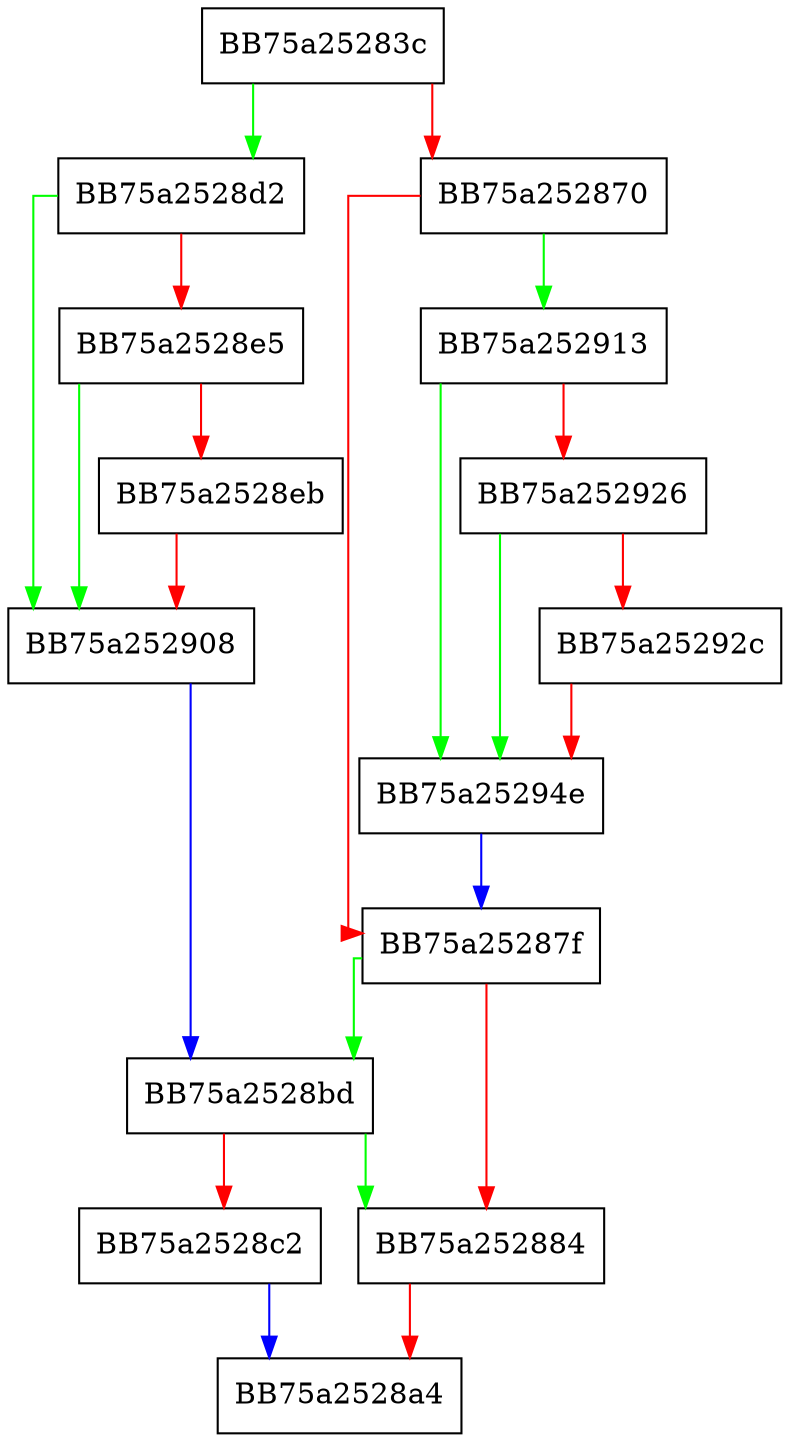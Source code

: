 digraph SetIOMode {
  node [shape="box"];
  graph [splines=ortho];
  BB75a25283c -> BB75a2528d2 [color="green"];
  BB75a25283c -> BB75a252870 [color="red"];
  BB75a252870 -> BB75a252913 [color="green"];
  BB75a252870 -> BB75a25287f [color="red"];
  BB75a25287f -> BB75a2528bd [color="green"];
  BB75a25287f -> BB75a252884 [color="red"];
  BB75a252884 -> BB75a2528a4 [color="red"];
  BB75a2528bd -> BB75a252884 [color="green"];
  BB75a2528bd -> BB75a2528c2 [color="red"];
  BB75a2528c2 -> BB75a2528a4 [color="blue"];
  BB75a2528d2 -> BB75a252908 [color="green"];
  BB75a2528d2 -> BB75a2528e5 [color="red"];
  BB75a2528e5 -> BB75a252908 [color="green"];
  BB75a2528e5 -> BB75a2528eb [color="red"];
  BB75a2528eb -> BB75a252908 [color="red"];
  BB75a252908 -> BB75a2528bd [color="blue"];
  BB75a252913 -> BB75a25294e [color="green"];
  BB75a252913 -> BB75a252926 [color="red"];
  BB75a252926 -> BB75a25294e [color="green"];
  BB75a252926 -> BB75a25292c [color="red"];
  BB75a25292c -> BB75a25294e [color="red"];
  BB75a25294e -> BB75a25287f [color="blue"];
}